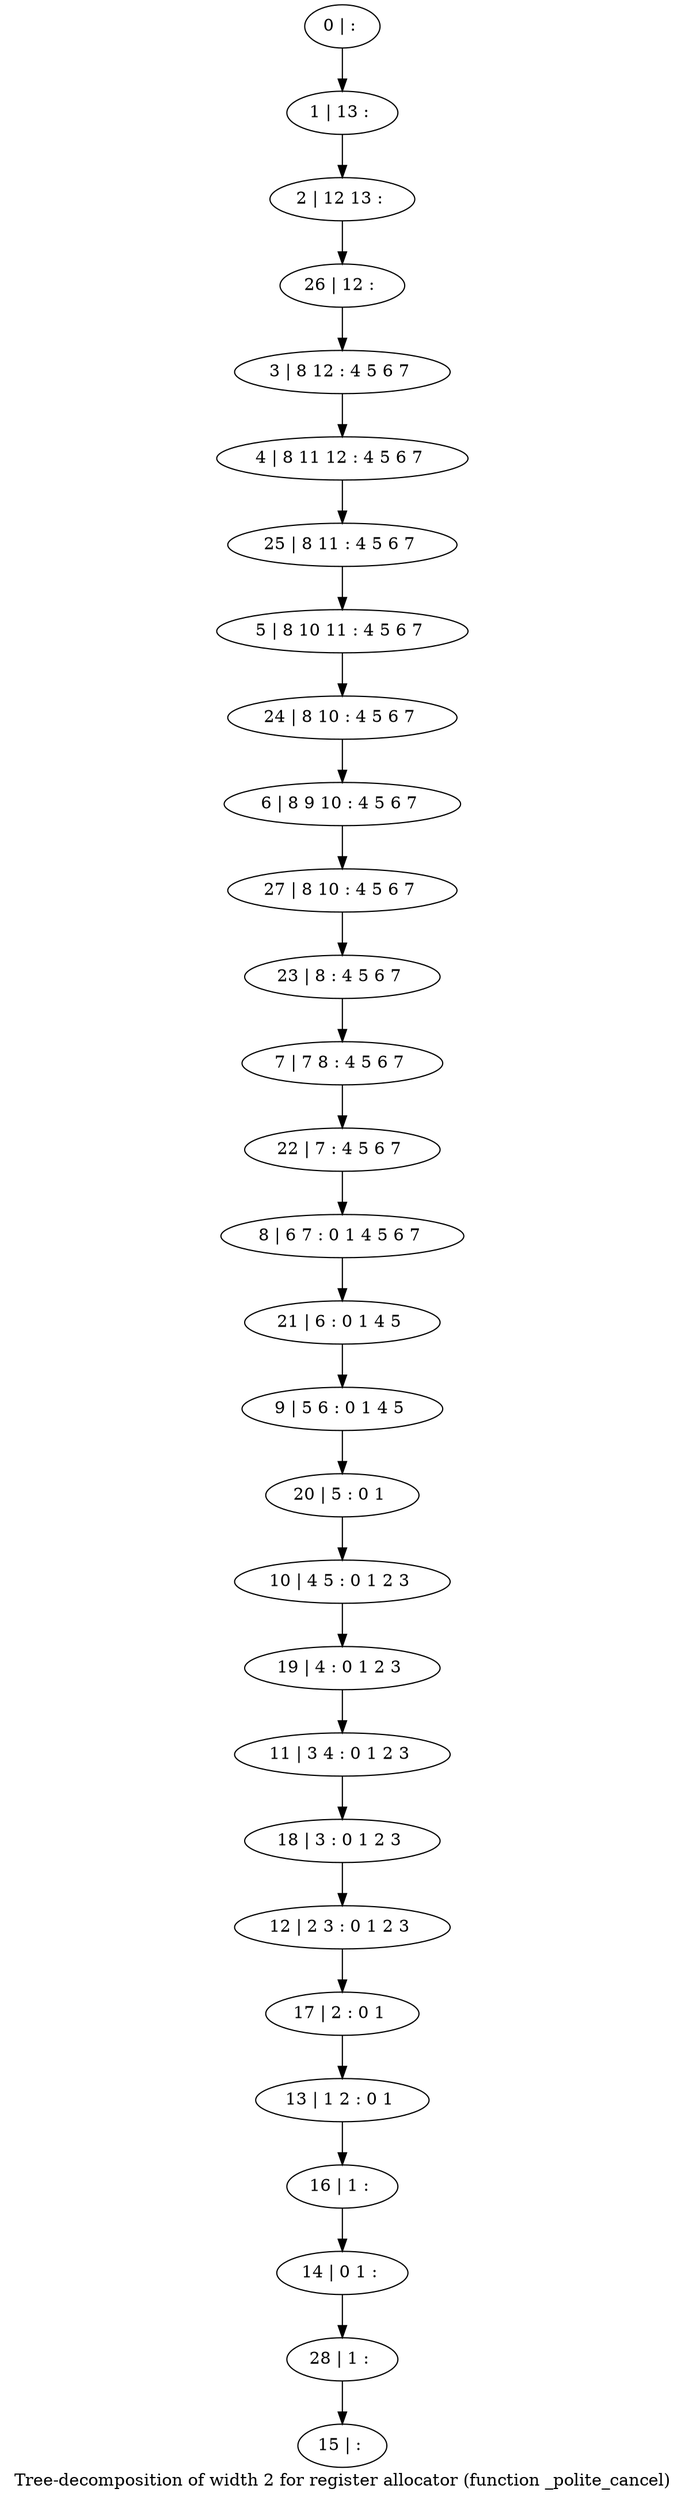 digraph G {
graph [label="Tree-decomposition of width 2 for register allocator (function _polite_cancel)"]
0[label="0 | : "];
1[label="1 | 13 : "];
2[label="2 | 12 13 : "];
3[label="3 | 8 12 : 4 5 6 7 "];
4[label="4 | 8 11 12 : 4 5 6 7 "];
5[label="5 | 8 10 11 : 4 5 6 7 "];
6[label="6 | 8 9 10 : 4 5 6 7 "];
7[label="7 | 7 8 : 4 5 6 7 "];
8[label="8 | 6 7 : 0 1 4 5 6 7 "];
9[label="9 | 5 6 : 0 1 4 5 "];
10[label="10 | 4 5 : 0 1 2 3 "];
11[label="11 | 3 4 : 0 1 2 3 "];
12[label="12 | 2 3 : 0 1 2 3 "];
13[label="13 | 1 2 : 0 1 "];
14[label="14 | 0 1 : "];
15[label="15 | : "];
16[label="16 | 1 : "];
17[label="17 | 2 : 0 1 "];
18[label="18 | 3 : 0 1 2 3 "];
19[label="19 | 4 : 0 1 2 3 "];
20[label="20 | 5 : 0 1 "];
21[label="21 | 6 : 0 1 4 5 "];
22[label="22 | 7 : 4 5 6 7 "];
23[label="23 | 8 : 4 5 6 7 "];
24[label="24 | 8 10 : 4 5 6 7 "];
25[label="25 | 8 11 : 4 5 6 7 "];
26[label="26 | 12 : "];
27[label="27 | 8 10 : 4 5 6 7 "];
28[label="28 | 1 : "];
0->1 ;
1->2 ;
3->4 ;
16->14 ;
13->16 ;
17->13 ;
12->17 ;
18->12 ;
11->18 ;
19->11 ;
10->19 ;
20->10 ;
9->20 ;
21->9 ;
8->21 ;
22->8 ;
7->22 ;
23->7 ;
24->6 ;
5->24 ;
25->5 ;
4->25 ;
26->3 ;
2->26 ;
27->23 ;
6->27 ;
28->15 ;
14->28 ;
}

